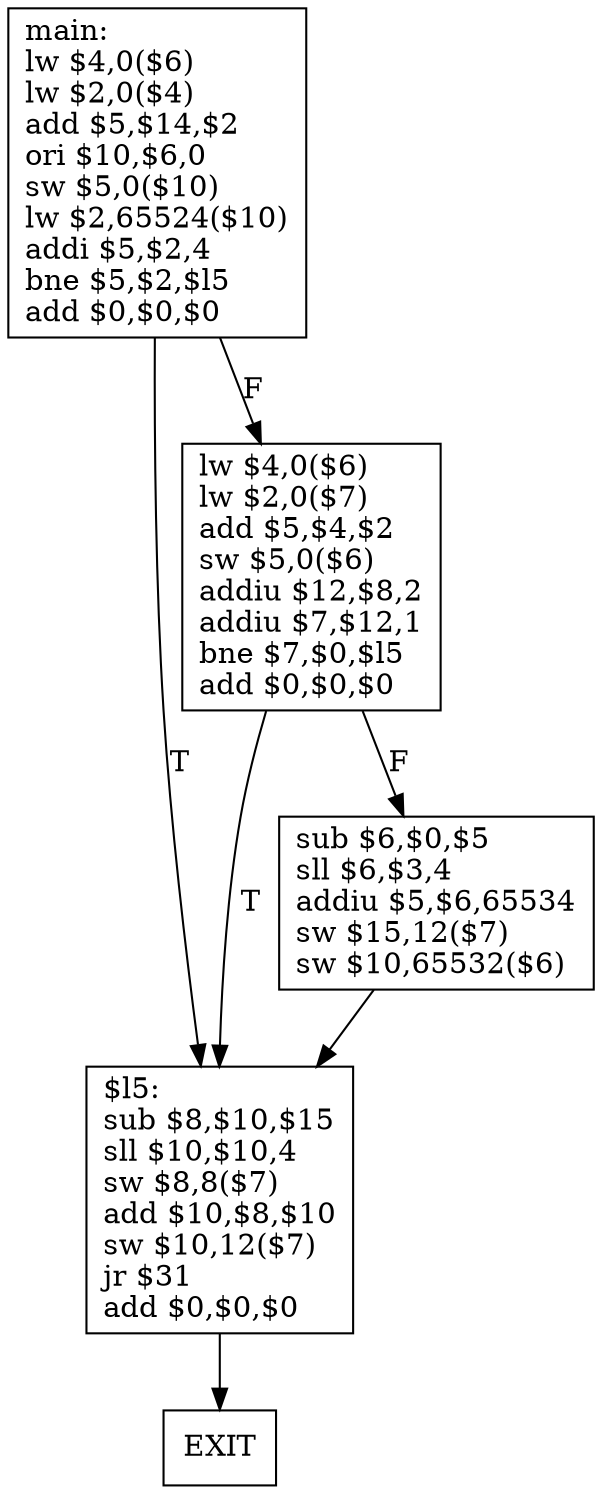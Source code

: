 digraph G1 {
node [shape = box];
BB0 [label = "main:\llw $4,0($6)\llw $2,0($4)\ladd $5,$14,$2\lori $10,$6,0\lsw $5,0($10)\llw $2,65524($10)\laddi $5,$2,4\lbne $5,$2,$l5\ladd $0,$0,$0\l"] ;
BB0 -> BB3 [style = filled, label = "T"];
BB0 -> BB1[style = filled, label = "F"];
BB3 [label = "$l5:\lsub $8,$10,$15\lsll $10,$10,4\lsw $8,8($7)\ladd $10,$8,$10\lsw $10,12($7)\ljr $31\ladd $0,$0,$0\l"] ;
BB3 -> EXIT  [style = filled, label = ""];
BB1 [label = "lw $4,0($6)\llw $2,0($7)\ladd $5,$4,$2\lsw $5,0($6)\laddiu $12,$8,2\laddiu $7,$12,1\lbne $7,$0,$l5\ladd $0,$0,$0\l"] ;
BB1 -> BB3 [style = filled, label = "T"];
BB1 -> BB2[style = filled, label = "F"];
BB2 [label = "sub $6,$0,$5\lsll $6,$3,4\laddiu $5,$6,65534\lsw $15,12($7)\lsw $10,65532($6)\l"] ;
BB2 -> BB3 [style = filled, label = ""];
}
